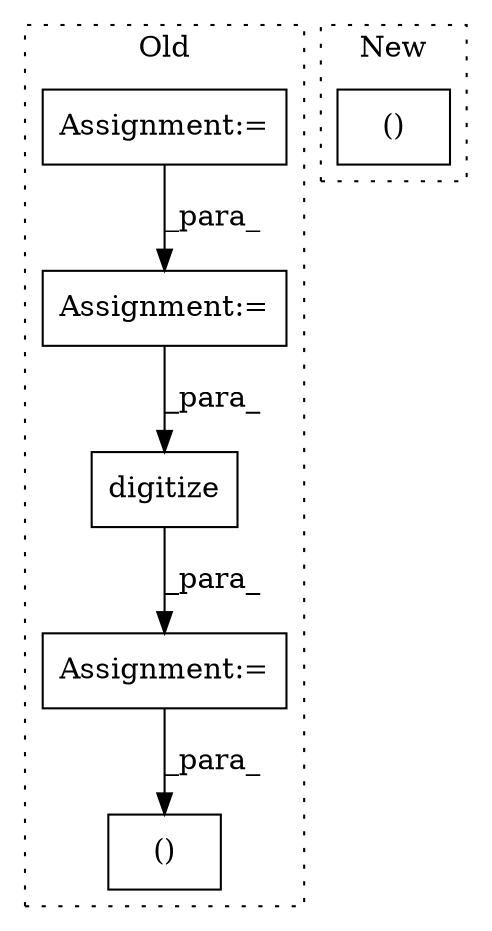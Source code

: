 digraph G {
subgraph cluster0 {
1 [label="digitize" a="32" s="20395,20443" l="9,1" shape="box"];
3 [label="Assignment:=" a="7" s="20387" l="1" shape="box"];
4 [label="Assignment:=" a="7" s="20185" l="2" shape="box"];
5 [label="Assignment:=" a="7" s="20163" l="2" shape="box"];
6 [label="()" a="106" s="20470" l="86" shape="box"];
label = "Old";
style="dotted";
}
subgraph cluster1 {
2 [label="()" a="106" s="23073" l="67" shape="box"];
label = "New";
style="dotted";
}
1 -> 3 [label="_para_"];
3 -> 6 [label="_para_"];
4 -> 1 [label="_para_"];
5 -> 4 [label="_para_"];
}